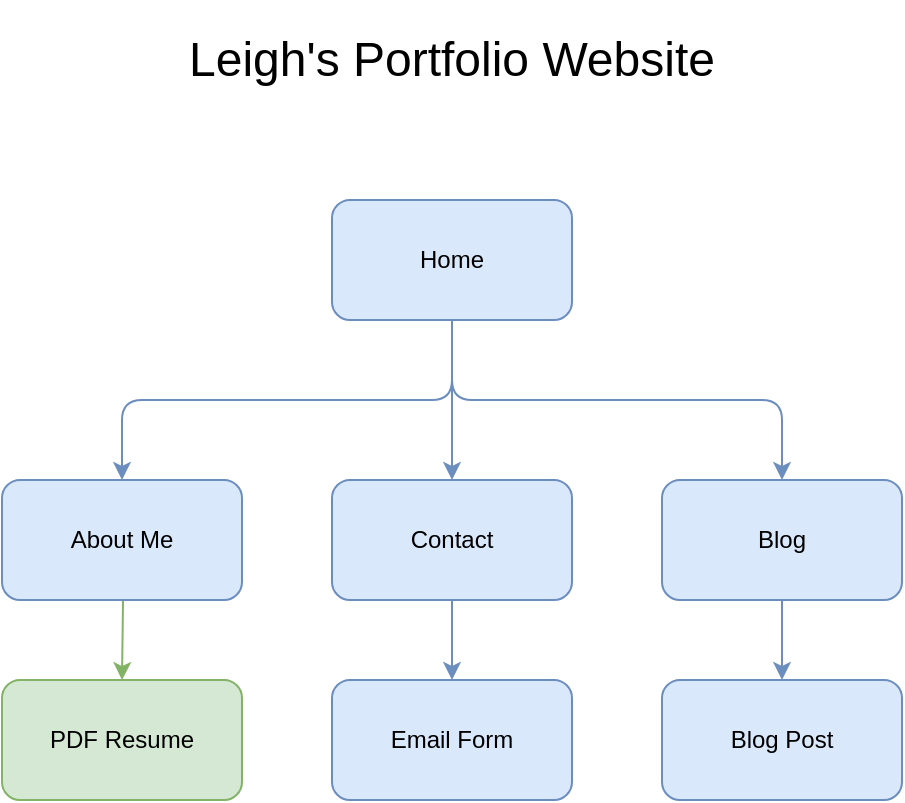 <mxfile version="14.9.6" type="device"><diagram id="4_GJgHw_fhTFv9cB8BqI" name="Page-1"><mxGraphModel dx="1102" dy="852" grid="1" gridSize="10" guides="1" tooltips="1" connect="1" arrows="1" fold="1" page="1" pageScale="1" pageWidth="1169" pageHeight="827" math="0" shadow="0"><root><mxCell id="0"/><mxCell id="1" parent="0"/><mxCell id="0ikeVuC2Zedm--5ZnT-g-1" value="Home" style="rounded=1;whiteSpace=wrap;html=1;fillColor=#dae8fc;strokeColor=#6c8ebf;" parent="1" vertex="1"><mxGeometry x="525" y="230" width="120" height="60" as="geometry"/></mxCell><mxCell id="vExL4YlSIz5GDgOe13j_-4" value="" style="edgeStyle=orthogonalEdgeStyle;rounded=0;orthogonalLoop=1;jettySize=auto;html=1;fillColor=#d5e8d4;strokeColor=#82b366;" parent="1" target="vExL4YlSIz5GDgOe13j_-3" edge="1"><mxGeometry relative="1" as="geometry"><mxPoint x="420" y="390" as="sourcePoint"/></mxGeometry></mxCell><mxCell id="0ikeVuC2Zedm--5ZnT-g-2" value="About Me" style="rounded=1;whiteSpace=wrap;html=1;fillColor=#dae8fc;strokeColor=#6c8ebf;" parent="1" vertex="1"><mxGeometry x="360" y="370" width="120" height="60" as="geometry"/></mxCell><mxCell id="0ikeVuC2Zedm--5ZnT-g-3" value="" style="endArrow=classic;html=1;exitX=0.5;exitY=1;exitDx=0;exitDy=0;entryX=0.5;entryY=0;entryDx=0;entryDy=0;fillColor=#dae8fc;strokeColor=#6c8ebf;" parent="1" source="0ikeVuC2Zedm--5ZnT-g-1" target="0ikeVuC2Zedm--5ZnT-g-2" edge="1"><mxGeometry width="50" height="50" relative="1" as="geometry"><mxPoint x="645" y="500" as="sourcePoint"/><mxPoint x="695" y="450" as="targetPoint"/><Array as="points"><mxPoint x="585" y="330"/><mxPoint x="420" y="330"/></Array></mxGeometry></mxCell><mxCell id="vExL4YlSIz5GDgOe13j_-2" value="" style="edgeStyle=orthogonalEdgeStyle;rounded=0;orthogonalLoop=1;jettySize=auto;html=1;fillColor=#dae8fc;strokeColor=#6c8ebf;" parent="1" source="0ikeVuC2Zedm--5ZnT-g-5" target="vExL4YlSIz5GDgOe13j_-1" edge="1"><mxGeometry relative="1" as="geometry"/></mxCell><mxCell id="0ikeVuC2Zedm--5ZnT-g-5" value="Contact" style="rounded=1;whiteSpace=wrap;html=1;fillColor=#dae8fc;strokeColor=#6c8ebf;" parent="1" vertex="1"><mxGeometry x="525" y="370" width="120" height="60" as="geometry"/></mxCell><mxCell id="0ikeVuC2Zedm--5ZnT-g-6" value="Blog" style="rounded=1;whiteSpace=wrap;html=1;fillColor=#dae8fc;strokeColor=#6c8ebf;" parent="1" vertex="1"><mxGeometry x="690" y="370" width="120" height="60" as="geometry"/></mxCell><mxCell id="0ikeVuC2Zedm--5ZnT-g-8" value="" style="endArrow=classic;html=1;exitX=0.5;exitY=1;exitDx=0;exitDy=0;entryX=0.5;entryY=0;entryDx=0;entryDy=0;fillColor=#dae8fc;strokeColor=#6c8ebf;" parent="1" source="0ikeVuC2Zedm--5ZnT-g-1" target="0ikeVuC2Zedm--5ZnT-g-5" edge="1"><mxGeometry width="50" height="50" relative="1" as="geometry"><mxPoint x="680" y="310" as="sourcePoint"/><mxPoint x="525" y="370" as="targetPoint"/><Array as="points"/></mxGeometry></mxCell><mxCell id="0ikeVuC2Zedm--5ZnT-g-9" value="" style="endArrow=classic;html=1;exitX=0.5;exitY=1;exitDx=0;exitDy=0;entryX=0.5;entryY=0;entryDx=0;entryDy=0;fillColor=#dae8fc;strokeColor=#6c8ebf;" parent="1" source="0ikeVuC2Zedm--5ZnT-g-1" target="0ikeVuC2Zedm--5ZnT-g-6" edge="1"><mxGeometry width="50" height="50" relative="1" as="geometry"><mxPoint x="645" y="500" as="sourcePoint"/><mxPoint x="695" y="450" as="targetPoint"/><Array as="points"><mxPoint x="585" y="330"/><mxPoint x="750" y="330"/></Array></mxGeometry></mxCell><mxCell id="0ikeVuC2Zedm--5ZnT-g-12" value="Blog Post" style="rounded=1;whiteSpace=wrap;html=1;fillColor=#dae8fc;strokeColor=#6c8ebf;" parent="1" vertex="1"><mxGeometry x="690" y="470" width="120" height="60" as="geometry"/></mxCell><mxCell id="0ikeVuC2Zedm--5ZnT-g-13" value="" style="endArrow=classic;html=1;exitX=0.5;exitY=1;exitDx=0;exitDy=0;entryX=0.5;entryY=0;entryDx=0;entryDy=0;fillColor=#dae8fc;strokeColor=#6c8ebf;" parent="1" source="0ikeVuC2Zedm--5ZnT-g-6" target="0ikeVuC2Zedm--5ZnT-g-12" edge="1"><mxGeometry width="50" height="50" relative="1" as="geometry"><mxPoint x="645" y="500" as="sourcePoint"/><mxPoint x="695" y="450" as="targetPoint"/></mxGeometry></mxCell><mxCell id="0ikeVuC2Zedm--5ZnT-g-17" value="Leigh's Portfolio Website" style="text;html=1;align=center;verticalAlign=middle;whiteSpace=wrap;rounded=0;fontSize=24;" parent="1" vertex="1"><mxGeometry x="425" y="130" width="320" height="60" as="geometry"/></mxCell><mxCell id="vExL4YlSIz5GDgOe13j_-1" value="Email Form" style="rounded=1;whiteSpace=wrap;html=1;fillColor=#dae8fc;strokeColor=#6c8ebf;" parent="1" vertex="1"><mxGeometry x="525" y="470" width="120" height="60" as="geometry"/></mxCell><mxCell id="vExL4YlSIz5GDgOe13j_-3" value="PDF Resume" style="rounded=1;whiteSpace=wrap;html=1;fillColor=#d5e8d4;strokeColor=#82b366;" parent="1" vertex="1"><mxGeometry x="360" y="470" width="120" height="60" as="geometry"/></mxCell></root></mxGraphModel></diagram></mxfile>